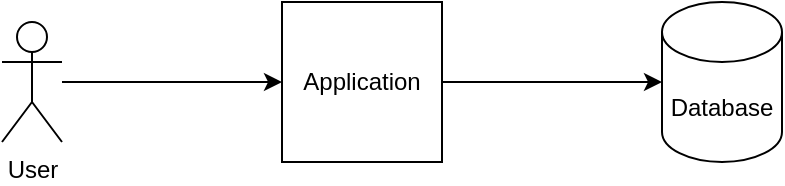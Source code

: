 <mxfile version="21.2.3" type="device" pages="2">
  <diagram name="Monolith" id="kFr4w9bV3Jipm2-1iewC">
    <mxGraphModel dx="1432" dy="800" grid="1" gridSize="10" guides="1" tooltips="1" connect="1" arrows="1" fold="1" page="1" pageScale="1" pageWidth="850" pageHeight="1100" math="0" shadow="0">
      <root>
        <mxCell id="0" />
        <mxCell id="1" parent="0" />
        <mxCell id="B-JOz0WhFN9pbqAsbatC-8" style="edgeStyle=orthogonalEdgeStyle;rounded=0;orthogonalLoop=1;jettySize=auto;html=1;" edge="1" parent="1" source="B-JOz0WhFN9pbqAsbatC-1" target="B-JOz0WhFN9pbqAsbatC-5">
          <mxGeometry relative="1" as="geometry" />
        </mxCell>
        <mxCell id="B-JOz0WhFN9pbqAsbatC-1" value="Application" style="whiteSpace=wrap;html=1;aspect=fixed;" vertex="1" parent="1">
          <mxGeometry x="320" y="210" width="80" height="80" as="geometry" />
        </mxCell>
        <mxCell id="B-JOz0WhFN9pbqAsbatC-7" style="edgeStyle=orthogonalEdgeStyle;rounded=0;orthogonalLoop=1;jettySize=auto;html=1;" edge="1" parent="1" source="B-JOz0WhFN9pbqAsbatC-2" target="B-JOz0WhFN9pbqAsbatC-1">
          <mxGeometry relative="1" as="geometry" />
        </mxCell>
        <mxCell id="B-JOz0WhFN9pbqAsbatC-2" value="User" style="shape=umlActor;verticalLabelPosition=bottom;verticalAlign=top;html=1;outlineConnect=0;" vertex="1" parent="1">
          <mxGeometry x="180" y="220" width="30" height="60" as="geometry" />
        </mxCell>
        <mxCell id="B-JOz0WhFN9pbqAsbatC-5" value="Database" style="shape=cylinder3;whiteSpace=wrap;html=1;boundedLbl=1;backgroundOutline=1;size=15;" vertex="1" parent="1">
          <mxGeometry x="510" y="210" width="60" height="80" as="geometry" />
        </mxCell>
      </root>
    </mxGraphModel>
  </diagram>
  <diagram id="tyhS_rDtt0ABmWbELWiH" name="Scaled monolith">
    <mxGraphModel dx="1432" dy="800" grid="1" gridSize="10" guides="1" tooltips="1" connect="1" arrows="1" fold="1" page="1" pageScale="1" pageWidth="850" pageHeight="1100" math="0" shadow="0">
      <root>
        <mxCell id="0" />
        <mxCell id="1" parent="0" />
        <mxCell id="LrIxLDZaO5U_-aB75wfF-16" style="rounded=0;orthogonalLoop=1;jettySize=auto;html=1;entryX=0;entryY=0;entryDx=0;entryDy=27.5;entryPerimeter=0;" edge="1" parent="1" source="LrIxLDZaO5U_-aB75wfF-2" target="LrIxLDZaO5U_-aB75wfF-5">
          <mxGeometry relative="1" as="geometry" />
        </mxCell>
        <mxCell id="LrIxLDZaO5U_-aB75wfF-2" value="Application 1" style="whiteSpace=wrap;html=1;aspect=fixed;" vertex="1" parent="1">
          <mxGeometry x="320" y="210" width="80" height="80" as="geometry" />
        </mxCell>
        <mxCell id="LrIxLDZaO5U_-aB75wfF-13" style="edgeStyle=orthogonalEdgeStyle;rounded=0;orthogonalLoop=1;jettySize=auto;html=1;" edge="1" parent="1" source="LrIxLDZaO5U_-aB75wfF-4" target="LrIxLDZaO5U_-aB75wfF-9">
          <mxGeometry relative="1" as="geometry" />
        </mxCell>
        <mxCell id="LrIxLDZaO5U_-aB75wfF-4" value="User" style="shape=umlActor;verticalLabelPosition=bottom;verticalAlign=top;html=1;outlineConnect=0;" vertex="1" parent="1">
          <mxGeometry x="40" y="360" width="30" height="60" as="geometry" />
        </mxCell>
        <mxCell id="LrIxLDZaO5U_-aB75wfF-5" value="Database" style="shape=cylinder3;whiteSpace=wrap;html=1;boundedLbl=1;backgroundOutline=1;size=15;" vertex="1" parent="1">
          <mxGeometry x="520" y="350" width="60" height="80" as="geometry" />
        </mxCell>
        <mxCell id="LrIxLDZaO5U_-aB75wfF-15" style="edgeStyle=orthogonalEdgeStyle;rounded=0;orthogonalLoop=1;jettySize=auto;html=1;entryX=0;entryY=0.5;entryDx=0;entryDy=0;entryPerimeter=0;" edge="1" parent="1" source="LrIxLDZaO5U_-aB75wfF-6" target="LrIxLDZaO5U_-aB75wfF-5">
          <mxGeometry relative="1" as="geometry" />
        </mxCell>
        <mxCell id="LrIxLDZaO5U_-aB75wfF-6" value="Application 2" style="whiteSpace=wrap;html=1;aspect=fixed;" vertex="1" parent="1">
          <mxGeometry x="320" y="350" width="80" height="80" as="geometry" />
        </mxCell>
        <mxCell id="LrIxLDZaO5U_-aB75wfF-14" style="rounded=0;orthogonalLoop=1;jettySize=auto;html=1;entryX=0;entryY=0;entryDx=0;entryDy=52.5;entryPerimeter=0;" edge="1" parent="1" source="LrIxLDZaO5U_-aB75wfF-7" target="LrIxLDZaO5U_-aB75wfF-5">
          <mxGeometry relative="1" as="geometry" />
        </mxCell>
        <mxCell id="LrIxLDZaO5U_-aB75wfF-7" value="Application 3" style="whiteSpace=wrap;html=1;aspect=fixed;" vertex="1" parent="1">
          <mxGeometry x="320" y="490" width="80" height="80" as="geometry" />
        </mxCell>
        <mxCell id="LrIxLDZaO5U_-aB75wfF-10" style="rounded=0;orthogonalLoop=1;jettySize=auto;html=1;" edge="1" parent="1" source="LrIxLDZaO5U_-aB75wfF-9" target="LrIxLDZaO5U_-aB75wfF-7">
          <mxGeometry relative="1" as="geometry" />
        </mxCell>
        <mxCell id="LrIxLDZaO5U_-aB75wfF-11" style="edgeStyle=orthogonalEdgeStyle;rounded=0;orthogonalLoop=1;jettySize=auto;html=1;" edge="1" parent="1" source="LrIxLDZaO5U_-aB75wfF-9" target="LrIxLDZaO5U_-aB75wfF-6">
          <mxGeometry relative="1" as="geometry" />
        </mxCell>
        <mxCell id="LrIxLDZaO5U_-aB75wfF-12" style="rounded=0;orthogonalLoop=1;jettySize=auto;html=1;entryX=0;entryY=0.5;entryDx=0;entryDy=0;" edge="1" parent="1" source="LrIxLDZaO5U_-aB75wfF-9" target="LrIxLDZaO5U_-aB75wfF-2">
          <mxGeometry relative="1" as="geometry" />
        </mxCell>
        <mxCell id="LrIxLDZaO5U_-aB75wfF-9" value="Load balancer" style="rounded=0;whiteSpace=wrap;html=1;" vertex="1" parent="1">
          <mxGeometry x="160" y="210" width="70" height="360" as="geometry" />
        </mxCell>
      </root>
    </mxGraphModel>
  </diagram>
</mxfile>
